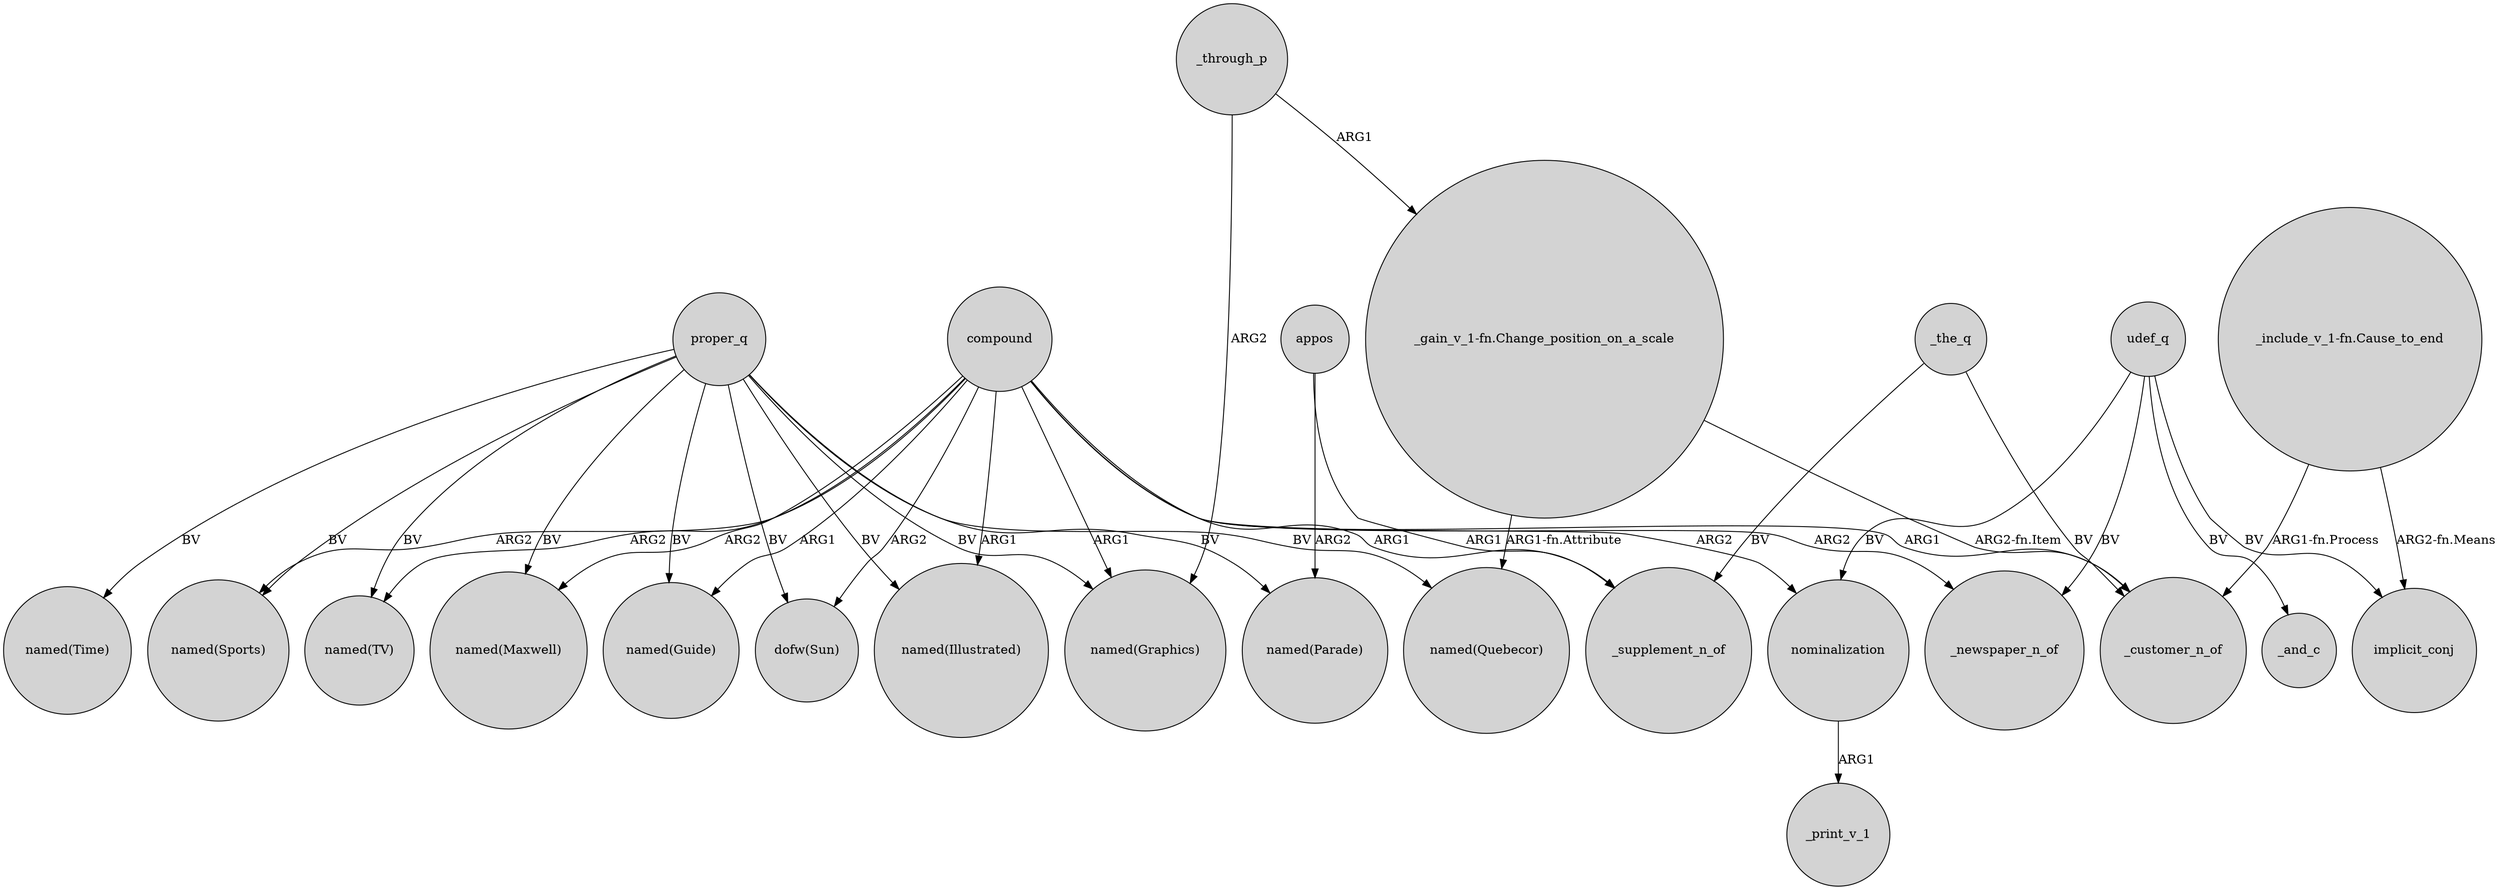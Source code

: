 digraph {
	node [shape=circle style=filled]
	compound -> _supplement_n_of [label=ARG1]
	_through_p -> "_gain_v_1-fn.Change_position_on_a_scale" [label=ARG1]
	nominalization -> _print_v_1 [label=ARG1]
	compound -> "named(TV)" [label=ARG2]
	proper_q -> "named(TV)" [label=BV]
	compound -> "named(Graphics)" [label=ARG1]
	udef_q -> nominalization [label=BV]
	proper_q -> "named(Sports)" [label=BV]
	proper_q -> "named(Time)" [label=BV]
	compound -> "named(Sports)" [label=ARG2]
	compound -> "named(Illustrated)" [label=ARG1]
	udef_q -> _and_c [label=BV]
	compound -> _customer_n_of [label=ARG1]
	udef_q -> _newspaper_n_of [label=BV]
	appos -> _supplement_n_of [label=ARG1]
	compound -> nominalization [label=ARG2]
	_through_p -> "named(Graphics)" [label=ARG2]
	compound -> "dofw(Sun)" [label=ARG2]
	compound -> _newspaper_n_of [label=ARG2]
	_the_q -> _supplement_n_of [label=BV]
	"_gain_v_1-fn.Change_position_on_a_scale" -> "named(Quebecor)" [label="ARG1-fn.Attribute"]
	proper_q -> "named(Maxwell)" [label=BV]
	proper_q -> "dofw(Sun)" [label=BV]
	proper_q -> "named(Guide)" [label=BV]
	appos -> "named(Parade)" [label=ARG2]
	compound -> "named(Maxwell)" [label=ARG2]
	"_include_v_1-fn.Cause_to_end" -> _customer_n_of [label="ARG1-fn.Process"]
	proper_q -> "named(Illustrated)" [label=BV]
	"_gain_v_1-fn.Change_position_on_a_scale" -> _customer_n_of [label="ARG2-fn.Item"]
	_the_q -> _customer_n_of [label=BV]
	proper_q -> "named(Parade)" [label=BV]
	compound -> "named(Guide)" [label=ARG1]
	proper_q -> "named(Quebecor)" [label=BV]
	udef_q -> implicit_conj [label=BV]
	proper_q -> "named(Graphics)" [label=BV]
	"_include_v_1-fn.Cause_to_end" -> implicit_conj [label="ARG2-fn.Means"]
}
